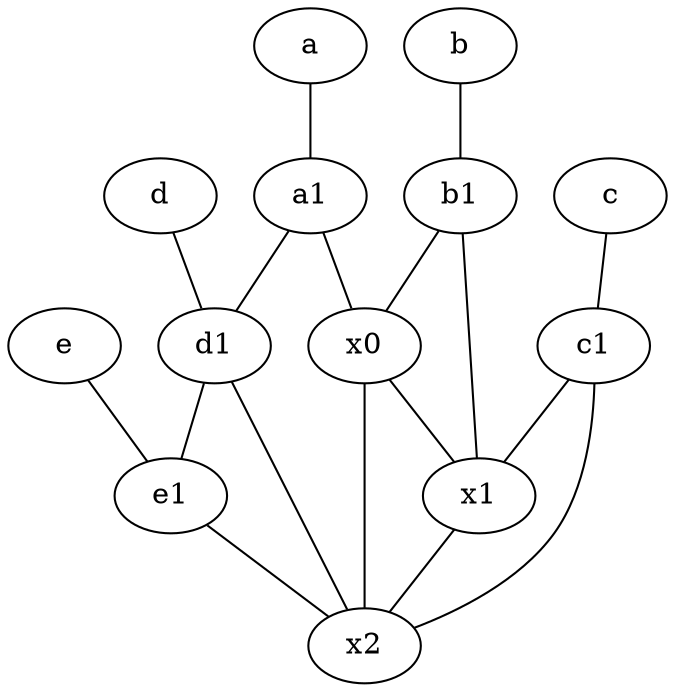 graph {
	node [labelfontsize=50]
	c1 [labelfontsize=50 pos="4.5,3!"]
	x1 [labelfontsize=50]
	d1 [labelfontsize=50 pos="3,5!"]
	a1 [labelfontsize=50 pos="8,3!"]
	b [labelfontsize=50 pos="10,4!"]
	x2 [labelfontsize=50]
	x0 [labelfontsize=50]
	b1 [labelfontsize=50 pos="9,4!"]
	e1 [labelfontsize=50 pos="7,7!"]
	a [labelfontsize=50 pos="8,2!"]
	e [labelfontsize=50 pos="7,9!"]
	c [labelfontsize=50 pos="4.5,2!"]
	d [labelfontsize=50 pos="2,5!"]
	c1 -- x1
	d1 -- x2
	e -- e1
	b -- b1
	c -- c1
	a1 -- x0
	d1 -- e1
	b1 -- x0
	b1 -- x1
	x0 -- x2
	x1 -- x2
	e1 -- x2
	x0 -- x1
	c1 -- x2
	a -- a1
	d -- d1
	a1 -- d1
}
